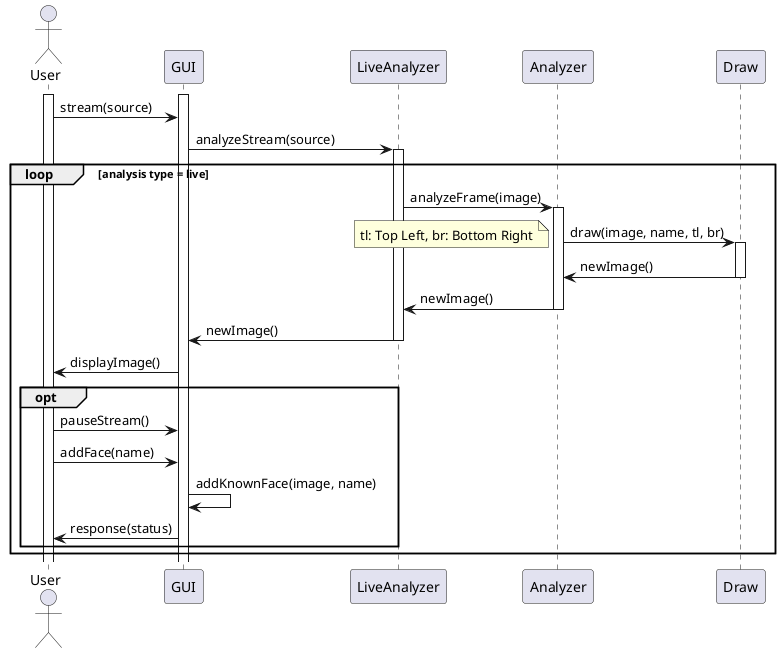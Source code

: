 @startuml live-sequence

actor User
activate User
activate GUI

User -> GUI : stream(source)

GUI -> LiveAnalyzer : analyzeStream(source)
activate LiveAnalyzer

loop analysis type = live
    LiveAnalyzer -> Analyzer : analyzeFrame(image)
    activate Analyzer
    Analyzer -> Draw : draw(image, name, tl, br)
    note left: tl: Top Left, br: Bottom Right
    activate Draw
    Draw -> Analyzer : newImage()
    deactivate Draw
    Analyzer -> LiveAnalyzer : newImage()
    deactivate Analyzer
    LiveAnalyzer -> GUI : newImage()
    deactivate LiveAnalyzer
    GUI -> User : displayImage()

    opt
        User -> GUI : pauseStream()
        User -> GUI : addFace(name)
        GUI -> GUI : addKnownFace(image, name)
        GUI -> User : response(status)
    end
end

@enduml